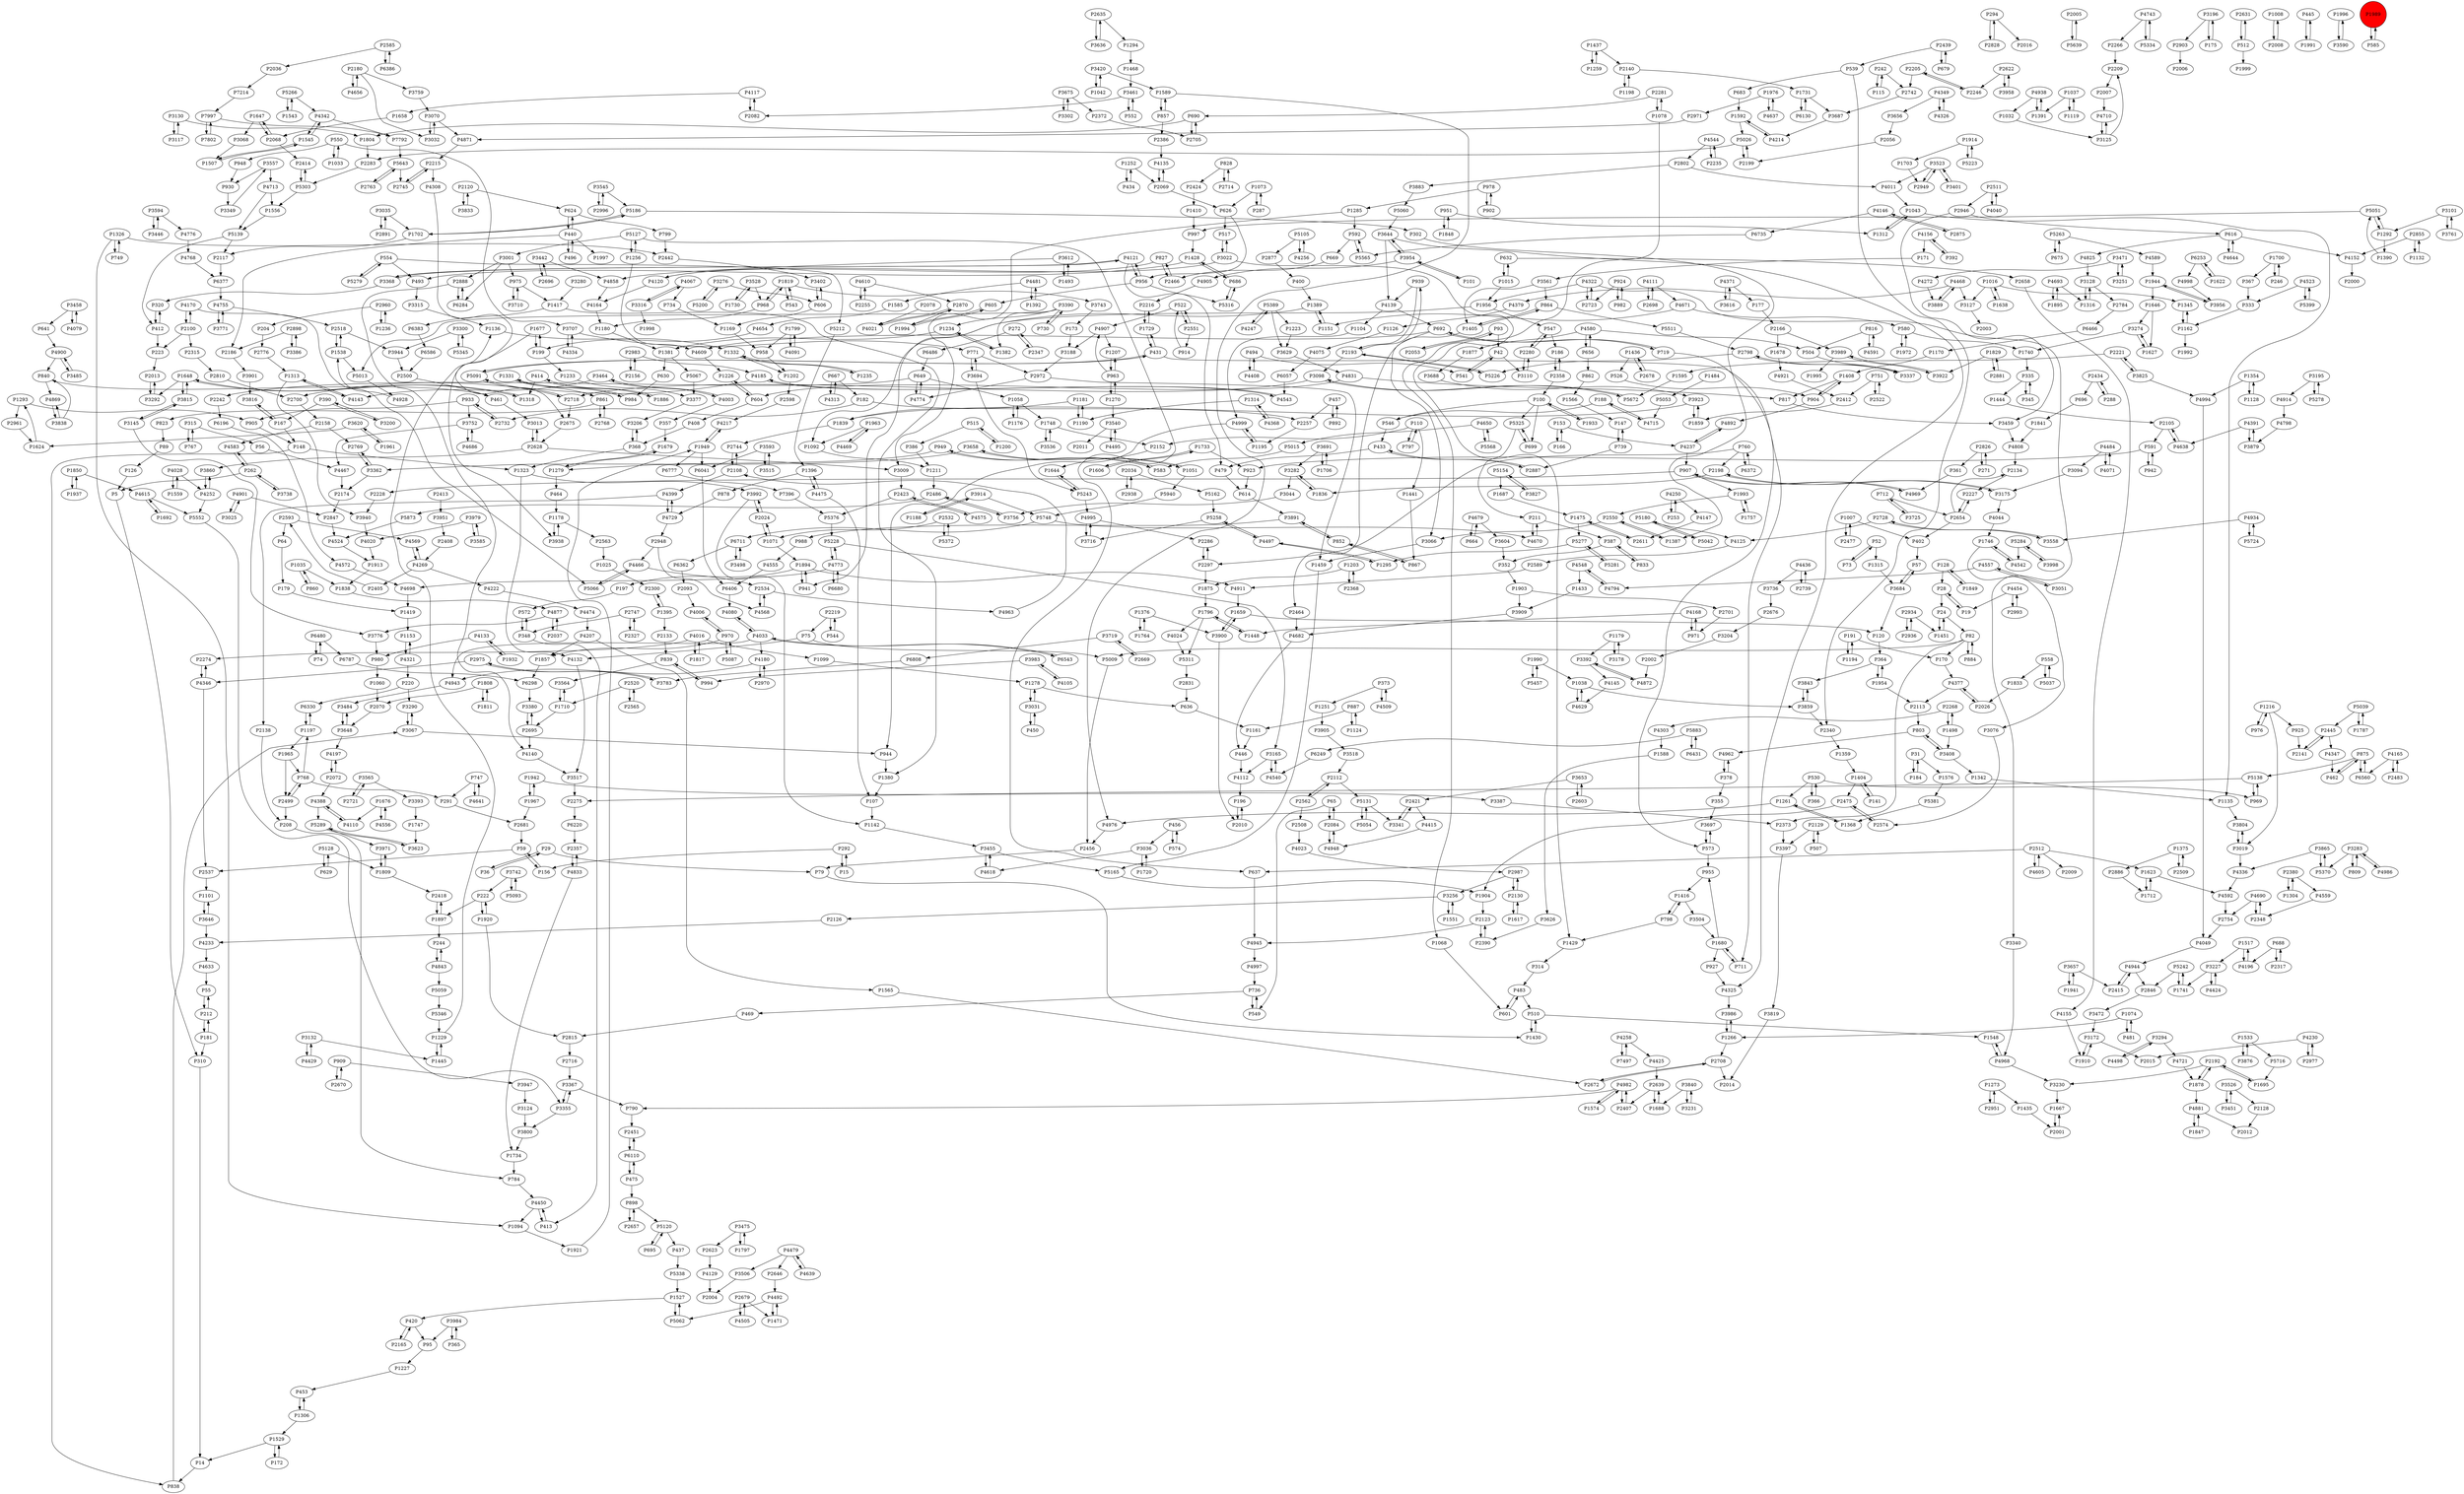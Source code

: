 digraph {
	P1428 -> P493
	P1498 -> P3408
	P2442 -> P3402
	P968 -> P1180
	P4877 -> P2037
	P2072 -> P4197
	P2358 -> P100
	P1687 -> P1475
	P4962 -> P378
	P3761 -> P3101
	P4230 -> P2977
	P1007 -> P2477
	P4133 -> P1932
	P4143 -> P1313
	P1811 -> P1808
	P3992 -> P2024
	P2961 -> P1624
	P2180 -> P4656
	P504 -> P3337
	P89 -> P126
	P3464 -> P4143
	P5568 -> P4650
	P1223 -> P3629
	P1007 -> P402
	P839 -> P994
	P4168 -> P971
	P1376 -> P1764
	P4033 -> P4180
	P4197 -> P2072
	P2002 -> P4872
	P1252 -> P434
	P14 -> P838
	P768 -> P1197
	P4020 -> P1913
	P1436 -> P526
	P2001 -> P1667
	P2728 -> P4125
	P3648 -> P4197
	P2166 -> P3989
	P4140 -> P3517
	P4871 -> P2215
	P5062 -> P1527
	P736 -> P549
	P4544 -> P2802
	P4321 -> P220
	P4222 -> P4474
	P2108 -> P4399
	P481 -> P1074
	P3302 -> P3675
	P1894 -> P197
	P335 -> P1444
	P1993 -> P1757
	P3464 -> P4003
	P1731 -> P6130
	P1809 -> P2418
	P420 -> P2165
	P2993 -> P4454
	P5087 -> P970
	P1404 -> P141
	P4715 -> P188
	P3719 -> P2669
	P1354 -> P1128
	P4117 -> P1658
	P1278 -> P636
	P1897 -> P2418
	P898 -> P2657
	P6298 -> P3380
	P1354 -> P4994
	P1877 -> P3688
	P2128 -> P2012
	P827 -> P2466
	P2423 -> P5376
	P2888 -> P6284
	P246 -> P1700
	P3504 -> P1680
	P1416 -> P3504
	P4755 -> P3771
	P1498 -> P2268
	P1841 -> P4808
	P1878 -> P2192
	P3274 -> P1627
	P4349 -> P4326
	P2744 -> P2108
	P686 -> P5316
	P1710 -> P2695
	P5131 -> P5054
	P4548 -> P4794
	P156 -> P59
	P3540 -> P2011
	P1273 -> P1435
	P4997 -> P736
	P4637 -> P1976
	P4237 -> P907
	P4347 -> P462
	P2373 -> P3397
	P1162 -> P1992
	P1099 -> P1278
	P4575 -> P2423
	P1622 -> P6253
	P1734 -> P784
	P4152 -> P2000
	P1256 -> P4609
	P5716 -> P1695
	P220 -> P3290
	P4798 -> P3879
	P390 -> P167
	P2934 -> P1451
	P1729 -> P431
	P994 -> P839
	P592 -> P669
	P100 -> P1933
	P626 -> P956
	P2565 -> P2520
	P4481 -> P1585
	P2268 -> P1498
	P2340 -> P1359
	P2280 -> P547
	P3442 -> P4858
	P4474 -> P4207
	P1259 -> P1437
	P4943 -> P3484
	P294 -> P2828
	P4524 -> P1913
	P1646 -> P3274
	P3742 -> P5093
	P949 -> P583
	P2129 -> P3397
	P4147 -> P2611
	P949 -> P1279
	P583 -> P949
	P3526 -> P3451
	P1648 -> P3292
	P2445 -> P2141
	P1316 -> P3128
	P3051 -> P4557
	P630 -> P984
	P3455 -> P5165
	P1857 -> P6298
	P904 -> P1408
	P2005 -> P5639
	P4492 -> P1471
	P3390 -> P5013
	P3251 -> P3471
	P1161 -> P446
	P3101 -> P3761
	P1659 -> P3900
	P1748 -> P2152
	P3938 -> P1178
	P4559 -> P2348
	P573 -> P3697
	P541 -> P42
	P387 -> P833
	P2415 -> P4944
	P3022 -> P1068
	P2551 -> P522
	P4170 -> P2100
	P1234 -> P1382
	P1162 -> P1345
	P302 -> P1387
	P930 -> P3349
	P15 -> P292
	P3984 -> P365
	P3124 -> P3800
	P4016 -> P2274
	P2123 -> P2390
	P469 -> P2815
	P1417 -> P1380
	P5066 -> P4466
	P3393 -> P1747
	P1627 -> P3274
	P1382 -> P1234
	P6220 -> P2357
	P5059 -> P5346
	P924 -> P982
	P5552 -> P3355
	P798 -> P1416
	P3459 -> P4808
	P688 -> P2317
	P1405 -> P864
	P522 -> P4907
	P771 -> P2972
	P1292 -> P1390
	P580 -> P1972
	P2424 -> P1410
	P288 -> P2434
	P712 -> P3725
	P390 -> P3200
	P1576 -> P5381
	P4944 -> P2846
	P7214 -> P7997
	P333 -> P1162
	P291 -> P2681
	P809 -> P3283
	P4388 -> P4110
	P3001 -> P6284
	P1617 -> P2130
	P4755 -> P2518
	P3472 -> P3172
	P1094 -> P1921
	P2672 -> P2708
	P2113 -> P803
	P2380 -> P4559
	P3044 -> P3756
	P887 -> P1161
	P5105 -> P4256
	P3001 -> P2888
	P5015 -> P583
	P2611 -> P1475
	P1178 -> P2563
	P1448 -> P1796
	P4185 -> P2700
	P515 -> P1200
	P82 -> P170
	P624 -> P440
	P1796 -> P1448
	P924 -> P2723
	P2747 -> P348
	P958 -> P1202
	P4572 -> P4698
	P5154 -> P3827
	P2105 -> P591
	P4170 -> P5066
	P366 -> P530
	P1533 -> P5716
	P2875 -> P4146
	P3865 -> P4336
	P153 -> P166
	P4986 -> P3283
	P4346 -> P2537
	P3710 -> P975
	P1261 -> P1368
	P4945 -> P4997
	P4016 -> P1099
	P1895 -> P4693
	P909 -> P2670
	P2654 -> P2227
	P3035 -> P2891
	P2439 -> P679
	P3098 -> P2718
	P5883 -> P6249
	P695 -> P5120
	P4892 -> P4237
	P335 -> P345
	P7997 -> P7792
	P1073 -> P287
	P3833 -> P2120
	P4557 -> P4794
	P1667 -> P2001
	P5639 -> P2005
	P3594 -> P4776
	P3471 -> P4272
	P3031 -> P450
	P79 -> P1430
	P2215 -> P4308
	P5 -> P310
	P3523 -> P3401
	P5263 -> P4589
	P1847 -> P4881
	P4774 -> P649
	P3771 -> P4755
	P2708 -> P2672
	P3840 -> P3231
	P2034 -> P2938
	P2718 -> P2675
	P2130 -> P2987
	P2216 -> P1729
	P197 -> P572
	P1990 -> P1038
	P3256 -> P1551
	P573 -> P955
	P414 -> P1886
	P2972 -> P1459
	P1015 -> P1956
	P4146 -> P2875
	P1949 -> P6041
	P7997 -> P7802
	P1703 -> P2949
	P95 -> P1227
	P2551 -> P914
	P6383 -> P6586
	P4580 -> P1877
	P4391 -> P3879
	P1015 -> P632
	P1949 -> P6777
	P951 -> P1312
	P2870 -> P1994
	P3165 -> P4112
	P1170 -> P1408
	P1035 -> P860
	P3653 -> P2421
	P2209 -> P2007
	P364 -> P1954
	P4877 -> P3776
	P3725 -> P712
	P892 -> P457
	P2903 -> P2006
	P1595 -> P5672
	P1677 -> P199
	P3752 -> P4467
	P6330 -> P1197
	P1176 -> P1058
	P28 -> P19
	P402 -> P57
	P3420 -> P1589
	P2983 -> P2156
	P1545 -> P4342
	P1226 -> P604
	P314 -> P483
	P683 -> P1592
	P1408 -> P904
	P1368 -> P1261
	P1416 -> P798
	P4091 -> P1799
	P6480 -> P74
	P790 -> P2451
	P1313 -> P4143
	P3485 -> P4900
	P768 -> P2499
	P4165 -> P2483
	P2698 -> P4111
	P526 -> P904
	P494 -> P4408
	P7396 -> P5376
	P1942 -> P3387
	P3743 -> P173
	P2701 -> P971
	P2205 -> P2742
	P5289 -> P3971
	P3838 -> P4869
	P4326 -> P4349
	P5200 -> P3276
	P970 -> P4006
	P546 -> P433
	P2174 -> P2847
	P4424 -> P3227
	P878 -> P4729
	P211 -> P387
	P2888 -> P4140
	P3125 -> P2209
	P692 -> P719
	P686 -> P1428
	P1624 -> P1293
	P948 -> P930
	P591 -> P942
	P4003 -> P357
	P6711 -> P3498
	P167 -> P3816
	P1313 -> P3940
	P4794 -> P4548
	P3827 -> P5154
	P1538 -> P5013
	P1169 -> P958
	P4322 -> P1956
	P220 -> P6330
	P5565 -> P592
	P1878 -> P4881
	P1408 -> P817
	P3227 -> P1741
	P5165 -> P1904
	P1285 -> P3009
	P4468 -> P3889
	P1074 -> P1266
	P2550 -> P3066
	P2716 -> P3367
	P4679 -> P3604
	P1592 -> P5026
	P110 -> P797
	P24 -> P1451
	P1799 -> P4091
	P2255 -> P4610
	P5093 -> P3742
	P3561 -> P864
	P2414 -> P5303
	P4721 -> P1878
	P4023 -> P2987
	P5180 -> P4125
	P2100 -> P223
	P3368 -> P4121
	P1976 -> P4637
	P1648 -> P3815
	P2585 -> P6386
	P2520 -> P1710
	P4121 -> P3368
	P4121 -> P956
	P1954 -> P364
	P6480 -> P6787
	P440 -> P2186
	P547 -> P186
	P1331 -> P984
	P73 -> P52
	P5091 -> P431
	P3392 -> P4145
	P3128 -> P2784
	P4006 -> P970
	P1375 -> P2886
	P2407 -> P4982
	P3196 -> P175
	P272 -> P2347
	P3623 -> P5289
	P852 -> P867
	P3280 -> P1417
	P2007 -> P4710
	P1179 -> P3178
	P1273 -> P2951
	P1606 -> P1733
	P2658 -> P4155
	P3009 -> P2423
	P1903 -> P2701
	P4639 -> P4479
	P182 -> P2732
	P2180 -> P3759
	P3446 -> P3594
	P1417 -> P6383
	P1035 -> P1838
	P558 -> P1833
	P1433 -> P3909
	P956 -> P605
	P42 -> P541
	P6377 -> P4755
	P1037 -> P1391
	P4346 -> P2274
	P4523 -> P5399
	P1306 -> P453
	P2126 -> P4233
	P4497 -> P5258
	P3565 -> P3393
	P2140 -> P1731
	P624 -> P799
	P3227 -> P4424
	P1507 -> P1545
	P6560 -> P875
	P4670 -> P211
	P2675 -> P2628
	P3859 -> P3843
	P4773 -> P5228
	P2165 -> P420
	P2315 -> P2810
	P262 -> P3738
	P1730 -> P3528
	P4469 -> P1963
	P1920 -> P222
	P2562 -> P2508
	P6057 -> P4543
	P2357 -> P4833
	P861 -> P823
	P4540 -> P3165
	P4969 -> P907
	P4467 -> P2174
	P3523 -> P2949
	P6196 -> P4572
	P433 -> P479
	P3909 -> P4682
	P2971 -> P4871
	P2728 -> P3558
	P1256 -> P5127
	P3905 -> P3518
	P816 -> P4591
	P1965 -> P768
	P368 -> P1323
	P5303 -> P1556
	P2802 -> P3883
	P2696 -> P3442
	P6253 -> P1622
	P6680 -> P4773
	P2300 -> P1395
	P1702 -> P5186
	P355 -> P3697
	P1731 -> P3687
	P3130 -> P1804
	P1819 -> P3743
	P3282 -> P3044
	P2327 -> P2747
	P939 -> P2193
	P242 -> P2742
	P3341 -> P2421
	P3117 -> P3130
	P5042 -> P5180
	P4776 -> P4768
	P1747 -> P3623
	P1848 -> P951
	P616 -> P4644
	P1216 -> P3019
	P3067 -> P944
	P3282 -> P1836
	P2603 -> P3653
	P4105 -> P3983
	P2192 -> P3230
	P2654 -> P2134
	P196 -> P2010
	P2718 -> P5091
	P3954 -> P101
	P1638 -> P1016
	P5284 -> P4542
	P6372 -> P760
	P2297 -> P1875
	P4825 -> P3128
	P4391 -> P4638
	P4999 -> P1195
	P3658 -> P3362
	P3716 -> P4995
	P3900 -> P1659
	P2134 -> P2227
	P3719 -> P6808
	P3408 -> P1342
	P2676 -> P3204
	P530 -> P366
	P2512 -> P4605
	P4481 -> P1392
	P292 -> P15
	P988 -> P4555
	P3461 -> P552
	P1092 -> P1211
	P6777 -> P7396
	P4968 -> P3230
	P1746 -> P4542
	P3646 -> P4233
	P799 -> P2442
	P1179 -> P3392
	P2348 -> P4690
	P751 -> P2522
	P184 -> P31
	P128 -> P28
	P656 -> P862
	P3036 -> P1720
	P1829 -> P2881
	P1389 -> P1151
	P3616 -> P4371
	P4843 -> P5059
	P1692 -> P4615
	P1678 -> P4921
	P626 -> P517
	P2705 -> P690
	P1894 -> P941
	P4833 -> P1734
	P1961 -> P3620
	P739 -> P147
	P42 -> P3110
	P1235 -> P1332
	P4583 -> P262
	P6431 -> P5883
	P440 -> P496
	P4125 -> P2589
	P1437 -> P2140
	P951 -> P1848
	P1016 -> P3127
	P554 -> P493
	P2423 -> P4575
	P4112 -> P196
	P3951 -> P2408
	P719 -> P573
	P4556 -> P1676
	P4120 -> P4164
	P5258 -> P4497
	P3545 -> P2996
	P1658 -> P2068
	P1910 -> P3172
	P1295 -> P4497
	P65 -> P549
	P3691 -> P1706
	P412 -> P223
	P4773 -> P6680
	P4033 -> P4943
	P1956 -> P1092
	P862 -> P1566
	P1202 -> P2598
	P378 -> P4962
	P1565 -> P2672
	P461 -> P3013
	P4610 -> P2255
	P364 -> P3843
	P3992 -> P1142
	P5748 -> P6711
	P861 -> P2768
	P5243 -> P1644
	P3094 -> P3175
	P208 -> P784
	P2563 -> P1025
	P1956 -> P547
	P4509 -> P373
	P1941 -> P3657
	P4468 -> P3127
	P4484 -> P4071
	P2628 -> P3860
	P4693 -> P1316
	P2635 -> P3636
	P4650 -> P5568
	P4544 -> P2235
	P191 -> P1194
	P75 -> P5009
	P1700 -> P246
	P5051 -> P997
	P1548 -> P4968
	P2631 -> P512
	P52 -> P73
	P4523 -> P333
	P3110 -> P2280
	P3684 -> P120
	P2798 -> P3337
	P1920 -> P2815
	P1468 -> P3461
	P1517 -> P3227
	P413 -> P4450
	P2975 -> P3783
	P365 -> P3984
	P5511 -> P2798
	P4938 -> P1032
	P1559 -> P4028
	P4342 -> P7792
	P1875 -> P1796
	P3979 -> P3585
	P1008 -> P2008
	P4325 -> P3986
	P3175 -> P4044
	P2486 -> P5873
	P4075 -> P6057
	P3475 -> P2623
	P734 -> P1169
	P4713 -> P1556
	P3594 -> P3446
	P4568 -> P2534
	P244 -> P4843
	P345 -> P335
	P2158 -> P4583
	P2593 -> P64
	P4934 -> P3558
	P2739 -> P4436
	P3891 -> P988
	P2776 -> P1313
	P760 -> P2297
	P1435 -> P2001
	P2574 -> P2475
	P4269 -> P4222
	P2037 -> P4877
	P5091 -> P2718
	P1914 -> P5223
	P5228 -> P4773
	P907 -> P4969
	P904 -> P4892
	P5243 -> P4995
	P2898 -> P3386
	P2140 -> P1198
	P2622 -> P3958
	P4557 -> P3051
	P4591 -> P816
	P3274 -> P1740
	P5281 -> P5277
	P1430 -> P510
	P4033 -> P4080
	P1797 -> P3475
	P2193 -> P3098
	P636 -> P1161
	P315 -> P56
	P3283 -> P5370
	P5105 -> P2877
	P171 -> P3561
	P1037 -> P1119
	P3983 -> P994
	P3172 -> P1910
	P4858 -> P4164
	P186 -> P2358
	P3707 -> P4334
	P1304 -> P2380
	P1285 -> P592
	P2593 -> P4569
	P2754 -> P4049
	P2511 -> P2946
	P5277 -> P5281
	P2072 -> P4388
	P550 -> P948
	P5724 -> P4934
	P4609 -> P1226
	P2483 -> P4165
	P4495 -> P3540
	P1445 -> P1229
	P4901 -> P3025
	P2635 -> P1294
	P2589 -> P4911
	P1197 -> P1965
	P3940 -> P4020
	P1236 -> P2960
	P4067 -> P3316
	P942 -> P591
	P4258 -> P4425
	P550 -> P1033
	P2010 -> P196
	P4881 -> P1847
	P147 -> P739
	P5223 -> P1914
	P1679 -> P1279
	P3752 -> P4686
	P4040 -> P2511
	P3032 -> P3070
	P3367 -> P3355
	P543 -> P1819
	P2828 -> P294
	P2714 -> P828
	P857 -> P2386
	P2987 -> P3256
	P4165 -> P6560
	P1180 -> P1381
	P1700 -> P367
	P3451 -> P3526
	P3694 -> P5243
	P2421 -> P3341
	P93 -> P42
	P1894 -> P4911
	P400 -> P1389
	P1294 -> P1468
	P1437 -> P1259
	P3984 -> P95
	P4743 -> P2266
	P2987 -> P2130
	P3368 -> P320
	P3914 -> P5748
	P3815 -> P1648
	P2268 -> P4303
	P1292 -> P5051
	P2386 -> P4135
	P7497 -> P4258
	P2500 -> P461
	P1058 -> P1748
	P817 -> P3459
	P3653 -> P2603
	P100 -> P5325
	P445 -> P1991
	P4049 -> P4944
	P1326 -> P749
	P4247 -> P5389
	P2105 -> P4638
	P4928 -> P1538
	P1538 -> P2518
	P6253 -> P4998
	P3195 -> P4914
	P3819 -> P2014
	P3066 -> P1459
	P2193 -> P939
	P1543 -> P5266
	P1648 -> P1318
	P3128 -> P1316
	P522 -> P2551
	P1451 -> P24
	P3067 -> P3290
	P6466 -> P1170
	P1996 -> P3590
	P1126 -> P4075
	P320 -> P412
	P4479 -> P3506
	P4111 -> P2698
	P2562 -> P2112
	P5026 -> P2283
	P3458 -> P4079
	P3290 -> P3067
	P2960 -> P1236
	P3646 -> P1101
	P1293 -> P905
	P2198 -> P3175
	P2192 -> P1695
	P357 -> P1679
	P1441 -> P867
	P315 -> P767
	P153 -> P4237
	P1104 -> P4999
	P978 -> P902
	P1181 -> P1190
	P3362 -> P2174
	P1016 -> P1345
	P272 -> P6486
	P2405 -> P2593
	P2466 -> P827
	P2024 -> P1071
	P1033 -> P550
	P2228 -> P3940
	P1436 -> P2678
	P4905 -> P2216
	P2297 -> P2286
	P2082 -> P4117
	P3687 -> P4214
	P2970 -> P4180
	P5051 -> P1292
	P4028 -> P4252
	P110 -> P2152
	P939 -> P4139
	P760 -> P6372
	P1323 -> P4132
	P494 -> P541
	P1592 -> P4214
	P3825 -> P2221
	P2266 -> P2209
	P2372 -> P2705
	P5120 -> P695
	P6586 -> P2500
	P898 -> P5120
	P5242 -> P2846
	P3098 -> P5672
	P287 -> P1073
	P2768 -> P861
	P3518 -> P2112
	P1585 -> P4654
	P1266 -> P3986
	P222 -> P1897
	P3901 -> P3816
	P4808 -> P2134
	P1545 -> P1507
	P605 -> P1994
	P4907 -> P3188
	P3675 -> P2372
	P2100 -> P2315
	P2008 -> P1008
	P2670 -> P909
	P2723 -> P4322
	P5389 -> P3629
	P2242 -> P6196
	P4269 -> P2405
	P614 -> P3891
	P5139 -> P2117
	P3068 -> P1507
	P749 -> P1326
	P6130 -> P1731
	P2678 -> P1436
	P3865 -> P5370
	P592 -> P5565
	P970 -> P1857
	P3206 -> P368
	P1741 -> P5242
	P1796 -> P5311
	P1151 -> P1389
	P262 -> P4583
	P2024 -> P3992
	P512 -> P1999
	P699 -> P5325
	P2068 -> P1647
	P803 -> P3408
	P3648 -> P3484
	P4569 -> P4269
	P1278 -> P3031
	P1404 -> P2475
	P2368 -> P1203
	P4901 -> P2847
	P120 -> P364
	P223 -> P2013
	P6711 -> P6362
	P4982 -> P790
	P2695 -> P4140
	P606 -> P1169
	P3843 -> P3859
	P2960 -> P204
	P2518 -> P3944
	P1944 -> P3956
	P6041 -> P6406
	P212 -> P55
	P1829 -> P3922
	P4479 -> P4639
	P4003 -> P3464
	P2520 -> P2565
	P115 -> P242
	P2695 -> P3380
	P3688 -> P3923
	P2518 -> P1538
	P56 -> P4467
	P3315 -> P1136
	P2870 -> P4021
	P2831 -> P636
	P166 -> P153
	P1967 -> P2681
	P1181 -> P1839
	P2639 -> P2407
	P606 -> P3402
	P507 -> P2129
	P4968 -> P1548
	P4156 -> P171
	P679 -> P2439
	P3390 -> P1382
	P4729 -> P2948
	P1680 -> P927
	P4233 -> P4633
	P2550 -> P1387
	P3019 -> P3804
	P550 -> P3707
	P310 -> P14
	P747 -> P4641
	P204 -> P2776
	P2186 -> P3901
	P4580 -> P656
	P1972 -> P580
	P4146 -> P6735
	P969 -> P5138
	P2508 -> P4023
	P852 -> P3891
	P1989 -> P585
	P4168 -> P1448
	P5672 -> P3098
	P5940 -> P5748
	P4914 -> P4798
	P75 -> P4132
	P1190 -> P1181
	P5873 -> P4524
	P1211 -> P2486
	P4067 -> P734
	P1921 -> P1949
	P3188 -> P2972
	P1315 -> P3684
	P530 -> P969
	P2219 -> P544
	P667 -> P182
	P760 -> P2198
	P6110 -> P475
	P2108 -> P2744
	P1203 -> P2368
	P4044 -> P1746
	P172 -> P1529
	P554 -> P5279
	P3195 -> P5278
	P2946 -> P3459
	P4272 -> P3889
	P4408 -> P494
	P82 -> P2373
	P604 -> P1226
	P574 -> P456
	P3691 -> P3282
	P3620 -> P1624
	P3838 -> P840
	P3986 -> P1266
	P840 -> P461
	P515 -> P386
	P2534 -> P4568
	P1574 -> P4982
	P1804 -> P2283
	P1234 -> P1381
	P1949 -> P4217
	P1746 -> P3076
	P2534 -> P4963
	P6110 -> P2451
	P2084 -> P65
	P4729 -> P4399
	P52 -> P1315
	P5154 -> P1687
	P5289 -> P3623
	P2130 -> P1617
	P2522 -> P751
	P2763 -> P5643
	P2679 -> P4505
	P3362 -> P2769
	P253 -> P4250
	P3883 -> P5060
	P2056 -> P2199
	P3526 -> P2128
	P4944 -> P2415
	P2227 -> P2654
	P2439 -> P539
	P3891 -> P852
	P408 -> P368
	P1937 -> P1850
	P199 -> P1677
	P1251 -> P3905
	P3564 -> P1710
	P875 -> P462
	P2221 -> P1595
	P4121 -> P479
	P1551 -> P3256
	P1914 -> P1703
	P3022 -> P4120
	P632 -> P2658
	P1963 -> P4469
	P2949 -> P3523
	P5060 -> P3644
	P414 -> P1318
	P1153 -> P4321
	P483 -> P601
	P2886 -> P1712
	P4995 -> P3716
	P4117 -> P2082
	P2123 -> P4945
	P126 -> P5
	P2120 -> P624
	P4256 -> P5105
	P2198 -> P1836
	P74 -> P6480
	P3196 -> P2903
	P914 -> P522
	P547 -> P2280
	P4436 -> P3736
	P179 -> P1419
	P984 -> P1331
	P3958 -> P2622
	P2881 -> P1829
	P4214 -> P1592
	P1227 -> P453
	P1071 -> P1894
	P1216 -> P925
	P4650 -> P5015
	P110 -> P1441
	P3657 -> P2415
	P2026 -> P4377
	P907 -> P1993
	P3783 -> P2975
	P59 -> P2537
	P860 -> P1035
	P367 -> P333
	P5026 -> P2199
	P784 -> P4450
	P1904 -> P2123
	P496 -> P440
	P1306 -> P1529
	P649 -> P2242
	P3923 -> P1839
	P907 -> P2228
	P909 -> P3947
	P816 -> P504
	P823 -> P89
	P3013 -> P2628
	P4644 -> P616
	P101 -> P3954
	P5278 -> P3195
	P453 -> P1306
	P1396 -> P4475
	P3125 -> P4710
	P2274 -> P4346
	P2445 -> P4347
	P857 -> P1589
	P2975 -> P4346
	P2512 -> P1623
	P3889 -> P4468
	P2769 -> P3362
	P3377 -> P3206
	P4139 -> P692
	P1527 -> P5062
	P4336 -> P4592
	P4145 -> P4629
	P4638 -> P2105
	P82 -> P884
	P1419 -> P1153
	P1740 -> P335
	P2486 -> P3756
	P3989 -> P1995
	P2855 -> P4152
	P5372 -> P2532
	P1849 -> P128
	P2408 -> P4269
	P4454 -> P2993
	P3528 -> P1730
	P649 -> P1058
	P3515 -> P3593
	P2380 -> P1304
	P4831 -> P817
	P5316 -> P686
	P4024 -> P5311
	P4693 -> P1895
	P1676 -> P4110
	P4963 -> P2108
	P3019 -> P4336
	P3355 -> P3367
	P4938 -> P1391
	P4371 -> P177
	P768 -> P291
	P1195 -> P4999
	P1527 -> P420
	P902 -> P978
	P2412 -> P1859
	P1680 -> P955
	P2156 -> P2983
	P1932 -> P4133
	P667 -> P4313
	P1025 -> P2300
	P3256 -> P2126
	P4080 -> P4033
	P6735 -> P5565
	P4313 -> P667
	P1178 -> P3938
	P5186 -> P302
	P3200 -> P390
	P4399 -> P2138
	P2810 -> P2700
	P1886 -> P414
	P456 -> P574
	P3536 -> P1748
	P1566 -> P147
	P1375 -> P2509
	P6386 -> P2585
	P440 -> P624
	P1293 -> P2961
	P730 -> P3390
	P1136 -> P1332
	P963 -> P4907
	P1043 -> P1312
	P3612 -> P1493
	P616 -> P4152
	P475 -> P898
	P692 -> P4609
	P5389 -> P1223
	P1078 -> P1429
	P956 -> P5316
	P4679 -> P664
	P2421 -> P4415
	P3523 -> P4011
	P4342 -> P1545
	P3644 -> P4325
	P5228 -> P3165
	P3684 -> P57
	P4872 -> P3392
	P2317 -> P688
	P2215 -> P2745
	P348 -> P572
	P2826 -> P361
	P3076 -> P2574
	P1207 -> P963
	P475 -> P6110
	P3979 -> P4020
	P3604 -> P352
	P2877 -> P400
	P3815 -> P3145
	P3498 -> P6711
	P1954 -> P2113
	P3944 -> P2500
	P3387 -> P2373
	P457 -> P892
	P4322 -> P3340
	P2646 -> P4492
	P4129 -> P2004
	P5277 -> P1295
	P1395 -> P2133
	P4686 -> P3752
	P1060 -> P2070
	P457 -> P2257
	P2100 -> P4170
	P2623 -> P4129
	P3145 -> P3776
	P1051 -> P5940
	P348 -> P413
	P1318 -> P1648
	P1229 -> P1445
	P2669 -> P3719
	P1729 -> P2216
	P3558 -> P2728
	P188 -> P546
	P4258 -> P7497
	P4881 -> P2012
	P4454 -> P19
	P1799 -> P958
	P4164 -> P1180
	P3971 -> P1809
	P1710 -> P3564
	P3392 -> P4872
	P1252 -> P2069
	P1993 -> P2550
	P1038 -> P4629
	P2281 -> P1078
	P5131 -> P3341
	P2983 -> P4185
	P6543 -> P4033
	P29 -> P79
	P1556 -> P5139
	P1381 -> P630
	P3204 -> P2002
	P3035 -> P1702
	P3230 -> P1667
	P5279 -> P554
	P4252 -> P3860
	P1279 -> P464
	P188 -> P4715
	P1787 -> P5039
	P191 -> P170
	P4349 -> P3656
	P5138 -> P2275
	P1859 -> P3923
	P933 -> P2732
	P2158 -> P2769
	P4900 -> P840
	P4998 -> P3956
	P1720 -> P3036
	P1326 -> P1094
	P530 -> P1261
	P1429 -> P314
	P373 -> P1251
	P3557 -> P4713
	P554 -> P5212
	P6406 -> P4080
	P4230 -> P2015
	P2742 -> P3687
	P4589 -> P1944
	P5053 -> P4715
	P1390 -> P5051
	P1942 -> P1967
	P4921 -> P2412
	P1695 -> P2192
	P4016 -> P1817
	P4629 -> P1038
	P2280 -> P3110
	P2951 -> P1273
	P3316 -> P1998
	P3294 -> P4721
	P199 -> P1233
	P4021 -> P2870
	P4682 -> P446
	P5338 -> P1527
	P2537 -> P1101
	P944 -> P1380
	P59 -> P156
	P978 -> P1285
	P4250 -> P4147
	P1197 -> P6330
	P3675 -> P3302
	P3636 -> P2635
	P4071 -> P4484
	P1475 -> P2611
	P4610 -> P2870
	P2221 -> P3825
	P3922 -> P3989
	P2084 -> P4948
	P3658 -> P1051
	P3471 -> P3251
	P2117 -> P6377
	P2846 -> P3472
	P3300 -> P5345
	P2948 -> P4466
	P2180 -> P3032
	P544 -> P2219
	P3742 -> P222
	P4907 -> P1207
	P1135 -> P3804
	P177 -> P2166
	P1194 -> P191
	P1589 -> P4976
	P3694 -> P771
	P3561 -> P1405
	P1216 -> P976
	P464 -> P1178
	P2138 -> P208
	P1517 -> P4196
	P19 -> P28
	P4948 -> P2084
	P4548 -> P1433
	P2972 -> P4774
	P2499 -> P208
	P433 -> P2887
	P31 -> P184
	P1016 -> P1638
	P6808 -> P3783
	P170 -> P4377
	P7802 -> P7997
	P3402 -> P606
	P2679 -> P1471
	P1808 -> P2070
	P1380 -> P107
	P1976 -> P2971
	P3276 -> P606
	P690 -> P2705
	P747 -> P291
	P982 -> P924
	P4466 -> P2534
	P1623 -> P4592
	P446 -> P4112
	P1314 -> P4368
	P3127 -> P2003
	P833 -> P387
	P1323 -> P3992
	P1270 -> P963
	P4671 -> P1151
	P373 -> P4509
	P1391 -> P4938
	P1345 -> P1162
	P5263 -> P675
	P2112 -> P2562
	P1392 -> P4481
	P4505 -> P2679
	P4133 -> P980
	P5381 -> P1368
	P3380 -> P2695
	P1819 -> P543
	P1588 -> P3626
	P173 -> P3188
	P1071 -> P2024
	P3876 -> P1533
	P3989 -> P3922
	P3629 -> P4831
	P483 -> P510
	P4180 -> P2970
	P968 -> P1819
	P2934 -> P2936
	P7792 -> P5643
	P479 -> P614
	P4250 -> P253
	P3355 -> P3800
	P3484 -> P3648
	P803 -> P4962
	P2802 -> P4011
	P1128 -> P1354
	P2347 -> P272
	P2275 -> P6220
	P2129 -> P507
	P3626 -> P2390
	P4450 -> P1094
	P3397 -> P3819
	P1990 -> P5457
	P1702 -> P2117
	P2509 -> P1375
	P980 -> P1060
	P5643 -> P2763
	P3455 -> P4618
	P976 -> P1216
	P1405 -> P2464
	P2654 -> P402
	P3759 -> P3070
	P3900 -> P2010
	P5399 -> P4523
	P637 -> P4945
	P4618 -> P3455
	P431 -> P5091
	P517 -> P3022
	P4710 -> P3125
	P1389 -> P941
	P2585 -> P2036
	P1623 -> P1712
	P1038 -> P3859
	P3656 -> P2056
	P2257 -> P1195
	P3825 -> P4994
	P4656 -> P2180
	P1078 -> P2281
	P875 -> P5138
	P4207 -> P1857
	P1529 -> P14
	P4475 -> P1396
	P55 -> P212
	P2464 -> P4682
	P4011 -> P1043
	P222 -> P1920
	P3316 -> P4067
	P3840 -> P1688
	P93 -> P2053
	P378 -> P355
	P632 -> P1015
	P549 -> P736
	P2732 -> P933
	P456 -> P3036
	P4155 -> P1910
	P181 -> P310
	P3031 -> P1278
	P3860 -> P4252
	P4615 -> P5552
	P591 -> P923
	P1074 -> P481
	P2036 -> P7214
	P2451 -> P6110
	P1712 -> P1623
	P3294 -> P4498
	P5325 -> P699
	P1850 -> P4615
	P3517 -> P2275
	P5127 -> P637
	P4654 -> P199
	P31 -> P1576
	P864 -> P5511
	P4033 -> P6543
	P580 -> P1740
	P975 -> P1417
	P181 -> P212
	P167 -> P148
	P3442 -> P2696
	P828 -> P2424
	P971 -> P4168
	P3475 -> P1797
	P242 -> P115
	P4399 -> P4729
	P2141 -> P2445
	P2747 -> P2327
	P1676 -> P4556
	P4492 -> P5062
	P4773 -> P4698
	P2700 -> P2158
	P4994 -> P4049
	P4999 -> P944
	P5128 -> P1809
	P905 -> P148
	P4377 -> P2113
	P5376 -> P5228
	P3132 -> P1445
	P2477 -> P1007
	P970 -> P5087
	P1647 -> P3068
	P601 -> P483
	P1119 -> P1037
	P5039 -> P1787
	P387 -> P352
	P493 -> P3315
	P5643 -> P2745
	P558 -> P5037
	P4217 -> P1949
	P3401 -> P3523
	P2708 -> P2014
	P4237 -> P4892
	P1475 -> P5277
	P1200 -> P515
	P5139 -> P412
	P1410 -> P997
	P2070 -> P3648
	P431 -> P1729
	P4371 -> P3616
	P2219 -> P75
	P4690 -> P2348
	P3776 -> P980
	P712 -> P2654
	P1032 -> P3125
	P3276 -> P5200
	P2681 -> P59
	P3620 -> P1961
	P827 -> P4120
	P696 -> P1841
	P5748 -> P4670
	P5266 -> P1543
	P3914 -> P1188
	P1994 -> P605
	P1493 -> P3612
	P5120 -> P437
	P4111 -> P4671
	P5258 -> P3716
	P1897 -> P244
	P2499 -> P768
	P2532 -> P5372
	P128 -> P1849
	P262 -> P5
	P1706 -> P3691
	P1188 -> P3914
	P875 -> P6560
	P6362 -> P2093
	P2456 -> P79
	P3644 -> P3954
	P100 -> P546
	P3738 -> P262
	P1808 -> P1811
	P5162 -> P5258
	P2390 -> P2123
	P6284 -> P2888
	P2511 -> P4040
	P3923 -> P1859
	P5037 -> P558
	P955 -> P1416
	P736 -> P469
	P798 -> P1429
	P5180 -> P5042
	P4269 -> P4569
	P4475 -> P107
	P975 -> P3710
	P5311 -> P2831
	P5334 -> P4743
	P1042 -> P3420
	P3557 -> P930
	P1757 -> P1993
	P437 -> P5338
	P1644 -> P5243
	P5039 -> P2445
	P5226 -> P2193
	P1764 -> P1376
	P352 -> P1903
	P4641 -> P747
	P4698 -> P1419
	P1312 -> P1043
	P2826 -> P271
	P3337 -> P2798
	P3506 -> P2004
	P1331 -> P861
	P4833 -> P2357
	P616 -> P4825
	P1332 -> P1235
	P5266 -> P4342
	P3165 -> P4540
	P4079 -> P3458
	P36 -> P29
	P3593 -> P6041
	P412 -> P320
	P1836 -> P3282
	P4995 -> P2286
	P3998 -> P5284
	P1963 -> P1092
	P1342 -> P1135
	P767 -> P315
	P1051 -> P3658
	P539 -> P2340
	P884 -> P82
	P2948 -> P4568
	P4497 -> P1295
	P1381 -> P5067
	P4466 -> P5066
	P3175 -> P2198
	P4498 -> P3294
	P1933 -> P100
	P3800 -> P1734
	P1733 -> P923
	P2205 -> P2246
	P5067 -> P3377
	P3420 -> P1042
	P4831 -> P604
	P1132 -> P2855
	P3458 -> P641
	P4843 -> P244
	P3697 -> P573
	P2069 -> P626
	P2946 -> P616
	P4377 -> P2026
	P649 -> P4774
	P2622 -> P2246
	P4388 -> P5289
	P3593 -> P3515
	P3585 -> P3979
	P1332 -> P1202
	P1326 -> P2442
	P2898 -> P2186
	P5284 -> P3998
	P2192 -> P1878
	P669 -> P2466
	P271 -> P2826
	P1688 -> P2639
	P4110 -> P4388
	P2120 -> P3833
	P1817 -> P4016
	P1428 -> P686
	P294 -> P2016
	P2013 -> P3292
	P867 -> P852
	P3036 -> P4618
	P840 -> P4869
	P4185 -> P4543
	P4605 -> P2512
	P1733 -> P1606
	P2413 -> P3951
	P1659 -> P120
	P3390 -> P1234
	P4196 -> P1517
	P1965 -> P2499
	P4139 -> P1104
	P2936 -> P2934
	P2977 -> P4230
	P4303 -> P1588
	P2358 -> P186
	P4028 -> P1559
	P797 -> P110
	P57 -> P3684
	P3947 -> P3124
	P4436 -> P2739
	P1589 -> P857
	P3612 -> P4858
	P771 -> P3694
	P1833 -> P2026
	P392 -> P4156
	P2246 -> P2205
	P4135 -> P2069
	P1529 -> P172
	P1484 -> P5053
	P5325 -> P211
	P1459 -> P5165
	P462 -> P875
	P839 -> P3564
	P6486 -> P649
	P3956 -> P1944
	P1819 -> P968
	P1396 -> P878
	P4252 -> P5552
	P4869 -> P3838
	P3132 -> P4429
	P3386 -> P2898
	P100 -> P699
	P2532 -> P1071
	P552 -> P3461
	P512 -> P2631
	P3816 -> P167
	P997 -> P1428
	P5127 -> P3001
	P107 -> P1142
	P2283 -> P5303
	P420 -> P95
	P572 -> P348
	P3954 -> P3644
	P1142 -> P3455
	P1270 -> P3540
	P3367 -> P790
	P82 -> P5009
	P923 -> P614
	P4543 -> P4185
	P3001 -> P975
	P3736 -> P2676
	P3408 -> P803
	P3390 -> P730
	P1058 -> P1176
	P1314 -> P1190
	P4207 -> P1565
	P3340 -> P4968
	P4934 -> P5724
	P3130 -> P3117
	P3879 -> P4391
	P838 -> P3067
	P292 -> P156
	P963 -> P1207
	P4429 -> P3132
	P4180 -> P4943
	P4132 -> P3517
	P2199 -> P5026
	P4713 -> P5139
	P4479 -> P2646
	P5346 -> P1229
	P510 -> P1548
	P2598 -> P4217
	P4334 -> P3707
	P1838 -> P4877
	P386 -> P1211
	P4976 -> P2456
	P3545 -> P5186
	P65 -> P2084
	P2434 -> P696
	P2053 -> P93
	P4633 -> P55
	P5242 -> P1741
	P4542 -> P1746
	P3283 -> P4986
	P2512 -> P637
	P434 -> P1252
	P5013 -> P4928
	P3145 -> P3815
	P5127 -> P1256
	P1068 -> P601
	P5212 -> P1396
	P864 -> P1405
	P28 -> P24
	P148 -> P1323
	P1101 -> P3646
	P4911 -> P1659
	P3101 -> P1292
	P5389 -> P4247
	P4982 -> P1574
	P3565 -> P2721
	P2628 -> P3013
	P690 -> P1804
	P2996 -> P3545
	P2938 -> P2034
	P440 -> P1997
	P2475 -> P2574
	P629 -> P5128
	P4468 -> P4379
	P3954 -> P4905
	P1748 -> P3536
	P927 -> P4325
	P1677 -> P3938
	P688 -> P4196
	P4484 -> P3094
	P3528 -> P968
	P2639 -> P1688
	P3178 -> P1179
	P1266 -> P2708
	P361 -> P4969
	P1198 -> P2140
	P2166 -> P1678
	P2034 -> P5162
	P4982 -> P2407
	P4580 -> P504
	P1680 -> P711
	P2798 -> P5226
	P5303 -> P2414
	P5186 -> P1702
	P4768 -> P6377
	P4592 -> P2754
	P4450 -> P413
	P5457 -> P1990
	P3859 -> P2340
	P3172 -> P2015
	P5370 -> P3865
	P1387 -> P2550
	P3707 -> P771
	P1395 -> P2300
	P4322 -> P2723
	P2286 -> P2297
	P3983 -> P4105
	P656 -> P4580
	P751 -> P2412
	P4156 -> P392
	P1646 -> P1627
	P510 -> P1430
	P1229 -> P1136
	P4379 -> P1126
	P5883 -> P6431
	P2847 -> P4524
	P1359 -> P1404
	P3756 -> P2486
	P6249 -> P4540
	P692 -> P3066
	P4368 -> P1314
	P1533 -> P3876
	P4900 -> P3485
	P2891 -> P3035
	P148 -> P838
	P3022 -> P517
	P212 -> P181
	P4615 -> P1692
	P2068 -> P2414
	P1903 -> P3909
	P175 -> P3196
	P2078 -> P4021
	P4743 -> P5334
	P3644 -> P4139
	P539 -> P683
	P2855 -> P1132
	P2069 -> P4135
	P431 -> P711
	P1233 -> P3377
	P675 -> P5263
	P3283 -> P809
	P3349 -> P3557
	P3657 -> P1941
	P963 -> P1270
	P3590 -> P1996
	P2721 -> P3565
	P2657 -> P898
	P2475 -> P1904
	P3461 -> P2082
	P5009 -> P2456
	P4425 -> P2639
	P1279 -> P1679
	P2418 -> P1897
	P4555 -> P6406
	P182 -> P2257
	P2193 -> P5226
	P2784 -> P6466
	P887 -> P1124
	P739 -> P2887
	P4671 -> P580
	P2512 -> P2009
	P1991 -> P445
	P2112 -> P5131
	P2093 -> P4006
	P1647 -> P2068
	P64 -> P179
	P3070 -> P3032
	P3231 -> P3840
	P3292 -> P2013
	P24 -> P82
	P2887 -> P433
	P933 -> P905
	P2815 -> P2716
	P1839 -> P2744
	P1471 -> P4492
	P450 -> P3031
	P3804 -> P3019
	P4321 -> P1153
	P6787 -> P6298
	P1203 -> P1875
	P719 -> P692
	P3540 -> P4495
	P5128 -> P629
	P2434 -> P288
	P925 -> P2141
	P1043 -> P1135
	P828 -> P2714
	P2235 -> P4544
	P2152 -> P1644
	P211 -> P4670
	P2745 -> P2215
	P4415 -> P4948
	P1261 -> P4976
	P29 -> P36
	P1850 -> P1937
	P3070 -> P4871
	P5138 -> P969
	P933 -> P3752
	P5054 -> P5131
	P956 -> P4121
	P4690 -> P2754
	P711 -> P1680
	P2133 -> P839
	P604 -> P408
	P5345 -> P3300
	P1444 -> P2105
	P368 -> P3206
	P1809 -> P3971
	P1124 -> P887
	P664 -> P4679
	P641 -> P4900
	P585 -> P1989
	P1376 -> P3900
	P2281 -> P690
	P1967 -> P1942
	P941 -> P1894
	P1073 -> P626
	P1944 -> P1646
	P1796 -> P4024
	P2628 -> P3009
	P4308 -> P2675
	P3300 -> P3944
	P1913 -> P1838
	P141 -> P1404
	P3025 -> P4901
	P1989 [shape=circle]
	P1989 [style=filled]
	P1989 [fillcolor=red]
}